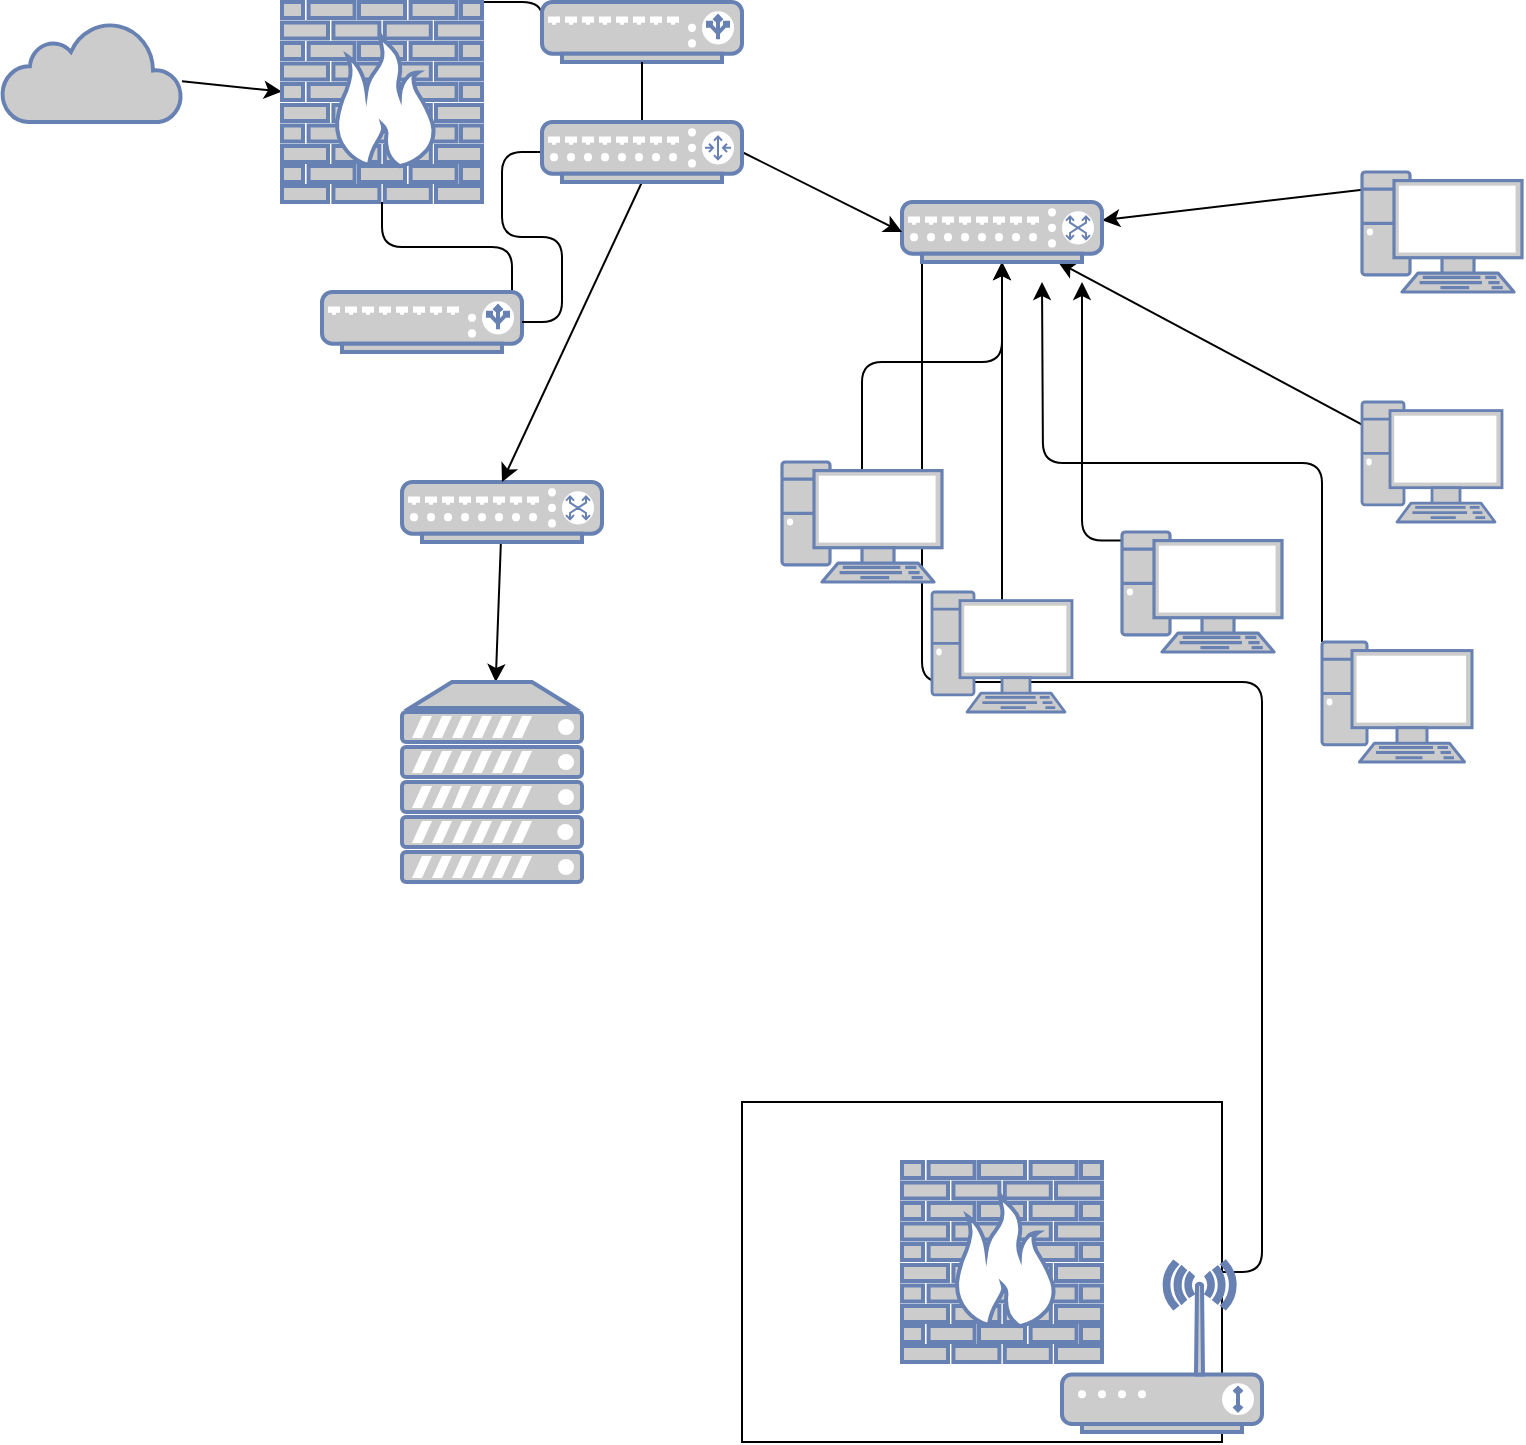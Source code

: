 <mxfile version="14.9.5" type="github">
  <diagram id="ISVOrAwV5BkGgqWspOEV" name="Page-1">
    <mxGraphModel dx="955" dy="777" grid="1" gridSize="10" guides="1" tooltips="1" connect="1" arrows="1" fold="1" page="1" pageScale="1" pageWidth="850" pageHeight="1100" math="0" shadow="0">
      <root>
        <mxCell id="0" />
        <mxCell id="1" parent="0" />
        <mxCell id="HdH1LLvuItUqYZ40JCyz-36" style="edgeStyle=orthogonalEdgeStyle;rounded=1;orthogonalLoop=1;jettySize=auto;html=1;exitX=1;exitY=0.5;exitDx=0;exitDy=0;entryX=0.1;entryY=1;entryDx=0;entryDy=0;entryPerimeter=0;endArrow=none;endFill=0;" edge="1" parent="1" source="HdH1LLvuItUqYZ40JCyz-29" target="HdH1LLvuItUqYZ40JCyz-9">
          <mxGeometry relative="1" as="geometry" />
        </mxCell>
        <mxCell id="HdH1LLvuItUqYZ40JCyz-29" value="" style="whiteSpace=wrap;html=1;" vertex="1" parent="1">
          <mxGeometry x="400" y="600" width="240" height="170" as="geometry" />
        </mxCell>
        <mxCell id="HdH1LLvuItUqYZ40JCyz-23" style="edgeStyle=orthogonalEdgeStyle;rounded=1;orthogonalLoop=1;jettySize=auto;html=1;exitX=0.5;exitY=0.07;exitDx=0;exitDy=0;exitPerimeter=0;" edge="1" parent="1" source="HdH1LLvuItUqYZ40JCyz-1" target="HdH1LLvuItUqYZ40JCyz-9">
          <mxGeometry relative="1" as="geometry" />
        </mxCell>
        <mxCell id="HdH1LLvuItUqYZ40JCyz-1" value="" style="fontColor=#0066CC;verticalAlign=top;verticalLabelPosition=bottom;labelPosition=center;align=center;html=1;outlineConnect=0;fillColor=#CCCCCC;strokeColor=#6881B3;gradientColor=none;gradientDirection=north;strokeWidth=2;shape=mxgraph.networks.pc;" vertex="1" parent="1">
          <mxGeometry x="420" y="280" width="80" height="60" as="geometry" />
        </mxCell>
        <mxCell id="HdH1LLvuItUqYZ40JCyz-28" style="edgeStyle=none;rounded=0;orthogonalLoop=1;jettySize=auto;html=1;exitX=0.5;exitY=0.07;exitDx=0;exitDy=0;exitPerimeter=0;" edge="1" parent="1" source="HdH1LLvuItUqYZ40JCyz-2" target="HdH1LLvuItUqYZ40JCyz-9">
          <mxGeometry relative="1" as="geometry" />
        </mxCell>
        <mxCell id="HdH1LLvuItUqYZ40JCyz-2" value="" style="fontColor=#0066CC;verticalAlign=top;verticalLabelPosition=bottom;labelPosition=center;align=center;html=1;outlineConnect=0;fillColor=#CCCCCC;strokeColor=#6881B3;gradientColor=none;gradientDirection=north;strokeWidth=2;shape=mxgraph.networks.pc;" vertex="1" parent="1">
          <mxGeometry x="710" y="135" width="80" height="60" as="geometry" />
        </mxCell>
        <mxCell id="HdH1LLvuItUqYZ40JCyz-26" style="edgeStyle=orthogonalEdgeStyle;rounded=1;orthogonalLoop=1;jettySize=auto;html=1;exitX=0;exitY=0;exitDx=0;exitDy=0;exitPerimeter=0;" edge="1" parent="1" source="HdH1LLvuItUqYZ40JCyz-3">
          <mxGeometry relative="1" as="geometry">
            <mxPoint x="550" y="190" as="targetPoint" />
          </mxGeometry>
        </mxCell>
        <mxCell id="HdH1LLvuItUqYZ40JCyz-3" value="" style="fontColor=#0066CC;verticalAlign=top;verticalLabelPosition=bottom;labelPosition=center;align=center;html=1;outlineConnect=0;fillColor=#CCCCCC;strokeColor=#6881B3;gradientColor=none;gradientDirection=north;strokeWidth=2;shape=mxgraph.networks.pc;" vertex="1" parent="1">
          <mxGeometry x="690" y="370" width="75" height="60" as="geometry" />
        </mxCell>
        <mxCell id="HdH1LLvuItUqYZ40JCyz-25" style="edgeStyle=orthogonalEdgeStyle;rounded=1;orthogonalLoop=1;jettySize=auto;html=1;exitX=0.5;exitY=0.07;exitDx=0;exitDy=0;exitPerimeter=0;" edge="1" parent="1" source="HdH1LLvuItUqYZ40JCyz-4">
          <mxGeometry relative="1" as="geometry">
            <mxPoint x="570" y="190" as="targetPoint" />
          </mxGeometry>
        </mxCell>
        <mxCell id="HdH1LLvuItUqYZ40JCyz-4" value="" style="fontColor=#0066CC;verticalAlign=top;verticalLabelPosition=bottom;labelPosition=center;align=center;html=1;outlineConnect=0;fillColor=#CCCCCC;strokeColor=#6881B3;gradientColor=none;gradientDirection=north;strokeWidth=2;shape=mxgraph.networks.pc;" vertex="1" parent="1">
          <mxGeometry x="590" y="315" width="80" height="60" as="geometry" />
        </mxCell>
        <mxCell id="HdH1LLvuItUqYZ40JCyz-24" style="edgeStyle=orthogonalEdgeStyle;rounded=1;orthogonalLoop=1;jettySize=auto;html=1;exitX=0.5;exitY=0.07;exitDx=0;exitDy=0;exitPerimeter=0;" edge="1" parent="1" source="HdH1LLvuItUqYZ40JCyz-5" target="HdH1LLvuItUqYZ40JCyz-9">
          <mxGeometry relative="1" as="geometry" />
        </mxCell>
        <mxCell id="HdH1LLvuItUqYZ40JCyz-5" value="" style="fontColor=#0066CC;verticalAlign=top;verticalLabelPosition=bottom;labelPosition=center;align=center;html=1;outlineConnect=0;fillColor=#CCCCCC;strokeColor=#6881B3;gradientColor=none;gradientDirection=north;strokeWidth=2;shape=mxgraph.networks.pc;" vertex="1" parent="1">
          <mxGeometry x="495" y="345" width="70" height="60" as="geometry" />
        </mxCell>
        <mxCell id="HdH1LLvuItUqYZ40JCyz-27" style="edgeStyle=none;rounded=0;orthogonalLoop=1;jettySize=auto;html=1;" edge="1" parent="1" source="HdH1LLvuItUqYZ40JCyz-6" target="HdH1LLvuItUqYZ40JCyz-9">
          <mxGeometry relative="1" as="geometry" />
        </mxCell>
        <mxCell id="HdH1LLvuItUqYZ40JCyz-6" value="" style="fontColor=#0066CC;verticalAlign=top;verticalLabelPosition=bottom;labelPosition=center;align=center;html=1;outlineConnect=0;fillColor=#CCCCCC;strokeColor=#6881B3;gradientColor=none;gradientDirection=north;strokeWidth=2;shape=mxgraph.networks.pc;" vertex="1" parent="1">
          <mxGeometry x="710" y="250" width="70" height="60" as="geometry" />
        </mxCell>
        <mxCell id="HdH1LLvuItUqYZ40JCyz-17" style="edgeStyle=none;rounded=0;orthogonalLoop=1;jettySize=auto;html=1;" edge="1" parent="1" source="HdH1LLvuItUqYZ40JCyz-7" target="HdH1LLvuItUqYZ40JCyz-8">
          <mxGeometry relative="1" as="geometry" />
        </mxCell>
        <mxCell id="HdH1LLvuItUqYZ40JCyz-7" value="" style="html=1;outlineConnect=0;fillColor=#CCCCCC;strokeColor=#6881B3;gradientColor=none;gradientDirection=north;strokeWidth=2;shape=mxgraph.networks.cloud;fontColor=#ffffff;" vertex="1" parent="1">
          <mxGeometry x="30" y="60" width="90" height="50" as="geometry" />
        </mxCell>
        <mxCell id="HdH1LLvuItUqYZ40JCyz-32" style="edgeStyle=orthogonalEdgeStyle;rounded=1;orthogonalLoop=1;jettySize=auto;html=1;exitX=1;exitY=0;exitDx=0;exitDy=0;exitPerimeter=0;entryX=0;entryY=0.5;entryDx=0;entryDy=0;entryPerimeter=0;endArrow=none;endFill=0;" edge="1" parent="1" source="HdH1LLvuItUqYZ40JCyz-8" target="HdH1LLvuItUqYZ40JCyz-14">
          <mxGeometry relative="1" as="geometry" />
        </mxCell>
        <mxCell id="HdH1LLvuItUqYZ40JCyz-8" value="" style="fontColor=#0066CC;verticalAlign=top;verticalLabelPosition=bottom;labelPosition=center;align=center;html=1;outlineConnect=0;fillColor=#CCCCCC;strokeColor=#6881B3;gradientColor=none;gradientDirection=north;strokeWidth=2;shape=mxgraph.networks.firewall;" vertex="1" parent="1">
          <mxGeometry x="170" y="50" width="100" height="100" as="geometry" />
        </mxCell>
        <mxCell id="HdH1LLvuItUqYZ40JCyz-9" value="" style="fontColor=#0066CC;verticalAlign=top;verticalLabelPosition=bottom;labelPosition=center;align=center;html=1;outlineConnect=0;fillColor=#CCCCCC;strokeColor=#6881B3;gradientColor=none;gradientDirection=north;strokeWidth=2;shape=mxgraph.networks.switch;" vertex="1" parent="1">
          <mxGeometry x="480" y="150" width="100" height="30" as="geometry" />
        </mxCell>
        <mxCell id="HdH1LLvuItUqYZ40JCyz-22" style="edgeStyle=none;rounded=0;orthogonalLoop=1;jettySize=auto;html=1;" edge="1" parent="1" source="HdH1LLvuItUqYZ40JCyz-10" target="HdH1LLvuItUqYZ40JCyz-16">
          <mxGeometry relative="1" as="geometry" />
        </mxCell>
        <mxCell id="HdH1LLvuItUqYZ40JCyz-10" value="" style="fontColor=#0066CC;verticalAlign=top;verticalLabelPosition=bottom;labelPosition=center;align=center;html=1;outlineConnect=0;fillColor=#CCCCCC;strokeColor=#6881B3;gradientColor=none;gradientDirection=north;strokeWidth=2;shape=mxgraph.networks.switch;" vertex="1" parent="1">
          <mxGeometry x="230" y="290" width="100" height="30" as="geometry" />
        </mxCell>
        <mxCell id="HdH1LLvuItUqYZ40JCyz-11" value="" style="fontColor=#0066CC;verticalAlign=top;verticalLabelPosition=bottom;labelPosition=center;align=center;html=1;outlineConnect=0;fillColor=#CCCCCC;strokeColor=#6881B3;gradientColor=none;gradientDirection=north;strokeWidth=2;shape=mxgraph.networks.wireless_modem;" vertex="1" parent="1">
          <mxGeometry x="560" y="680" width="100" height="85" as="geometry" />
        </mxCell>
        <mxCell id="HdH1LLvuItUqYZ40JCyz-12" value="" style="fontColor=#0066CC;verticalAlign=top;verticalLabelPosition=bottom;labelPosition=center;align=center;html=1;outlineConnect=0;fillColor=#CCCCCC;strokeColor=#6881B3;gradientColor=none;gradientDirection=north;strokeWidth=2;shape=mxgraph.networks.firewall;" vertex="1" parent="1">
          <mxGeometry x="480" y="630" width="100" height="100" as="geometry" />
        </mxCell>
        <mxCell id="HdH1LLvuItUqYZ40JCyz-33" style="edgeStyle=orthogonalEdgeStyle;rounded=1;orthogonalLoop=1;jettySize=auto;html=1;exitX=0.95;exitY=0.05;exitDx=0;exitDy=0;exitPerimeter=0;endArrow=none;endFill=0;" edge="1" parent="1" source="HdH1LLvuItUqYZ40JCyz-13" target="HdH1LLvuItUqYZ40JCyz-8">
          <mxGeometry relative="1" as="geometry" />
        </mxCell>
        <mxCell id="HdH1LLvuItUqYZ40JCyz-13" value="" style="fontColor=#0066CC;verticalAlign=top;verticalLabelPosition=bottom;labelPosition=center;align=center;html=1;outlineConnect=0;fillColor=#CCCCCC;strokeColor=#6881B3;gradientColor=none;gradientDirection=north;strokeWidth=2;shape=mxgraph.networks.load_balancer;" vertex="1" parent="1">
          <mxGeometry x="190" y="195" width="100" height="30" as="geometry" />
        </mxCell>
        <mxCell id="HdH1LLvuItUqYZ40JCyz-14" value="" style="fontColor=#0066CC;verticalAlign=top;verticalLabelPosition=bottom;labelPosition=center;align=center;html=1;outlineConnect=0;fillColor=#CCCCCC;strokeColor=#6881B3;gradientColor=none;gradientDirection=north;strokeWidth=2;shape=mxgraph.networks.load_balancer;" vertex="1" parent="1">
          <mxGeometry x="300" y="50" width="100" height="30" as="geometry" />
        </mxCell>
        <mxCell id="HdH1LLvuItUqYZ40JCyz-19" style="edgeStyle=none;rounded=0;orthogonalLoop=1;jettySize=auto;html=1;exitX=1;exitY=0.5;exitDx=0;exitDy=0;exitPerimeter=0;entryX=0;entryY=0.5;entryDx=0;entryDy=0;entryPerimeter=0;" edge="1" parent="1" source="HdH1LLvuItUqYZ40JCyz-15" target="HdH1LLvuItUqYZ40JCyz-9">
          <mxGeometry relative="1" as="geometry" />
        </mxCell>
        <mxCell id="HdH1LLvuItUqYZ40JCyz-20" style="edgeStyle=none;rounded=0;orthogonalLoop=1;jettySize=auto;html=1;exitX=0.5;exitY=1;exitDx=0;exitDy=0;exitPerimeter=0;entryX=0.5;entryY=0;entryDx=0;entryDy=0;entryPerimeter=0;" edge="1" parent="1" source="HdH1LLvuItUqYZ40JCyz-15" target="HdH1LLvuItUqYZ40JCyz-10">
          <mxGeometry relative="1" as="geometry" />
        </mxCell>
        <mxCell id="HdH1LLvuItUqYZ40JCyz-34" style="edgeStyle=orthogonalEdgeStyle;rounded=1;orthogonalLoop=1;jettySize=auto;html=1;exitX=0.5;exitY=0;exitDx=0;exitDy=0;exitPerimeter=0;entryX=0.5;entryY=1;entryDx=0;entryDy=0;entryPerimeter=0;endArrow=none;endFill=0;" edge="1" parent="1" source="HdH1LLvuItUqYZ40JCyz-15" target="HdH1LLvuItUqYZ40JCyz-14">
          <mxGeometry relative="1" as="geometry" />
        </mxCell>
        <mxCell id="HdH1LLvuItUqYZ40JCyz-35" style="edgeStyle=orthogonalEdgeStyle;rounded=1;orthogonalLoop=1;jettySize=auto;html=1;exitX=0;exitY=0.5;exitDx=0;exitDy=0;exitPerimeter=0;entryX=1;entryY=0.5;entryDx=0;entryDy=0;entryPerimeter=0;endArrow=none;endFill=0;" edge="1" parent="1" source="HdH1LLvuItUqYZ40JCyz-15" target="HdH1LLvuItUqYZ40JCyz-13">
          <mxGeometry relative="1" as="geometry" />
        </mxCell>
        <mxCell id="HdH1LLvuItUqYZ40JCyz-15" value="" style="fontColor=#0066CC;verticalAlign=top;verticalLabelPosition=bottom;labelPosition=center;align=center;html=1;outlineConnect=0;fillColor=#CCCCCC;strokeColor=#6881B3;gradientColor=none;gradientDirection=north;strokeWidth=2;shape=mxgraph.networks.router;" vertex="1" parent="1">
          <mxGeometry x="300" y="110" width="100" height="30" as="geometry" />
        </mxCell>
        <mxCell id="HdH1LLvuItUqYZ40JCyz-16" value="" style="fontColor=#0066CC;verticalAlign=top;verticalLabelPosition=bottom;labelPosition=center;align=center;html=1;outlineConnect=0;fillColor=#CCCCCC;strokeColor=#6881B3;gradientColor=none;gradientDirection=north;strokeWidth=2;shape=mxgraph.networks.server;" vertex="1" parent="1">
          <mxGeometry x="230" y="390" width="90" height="100" as="geometry" />
        </mxCell>
      </root>
    </mxGraphModel>
  </diagram>
</mxfile>
